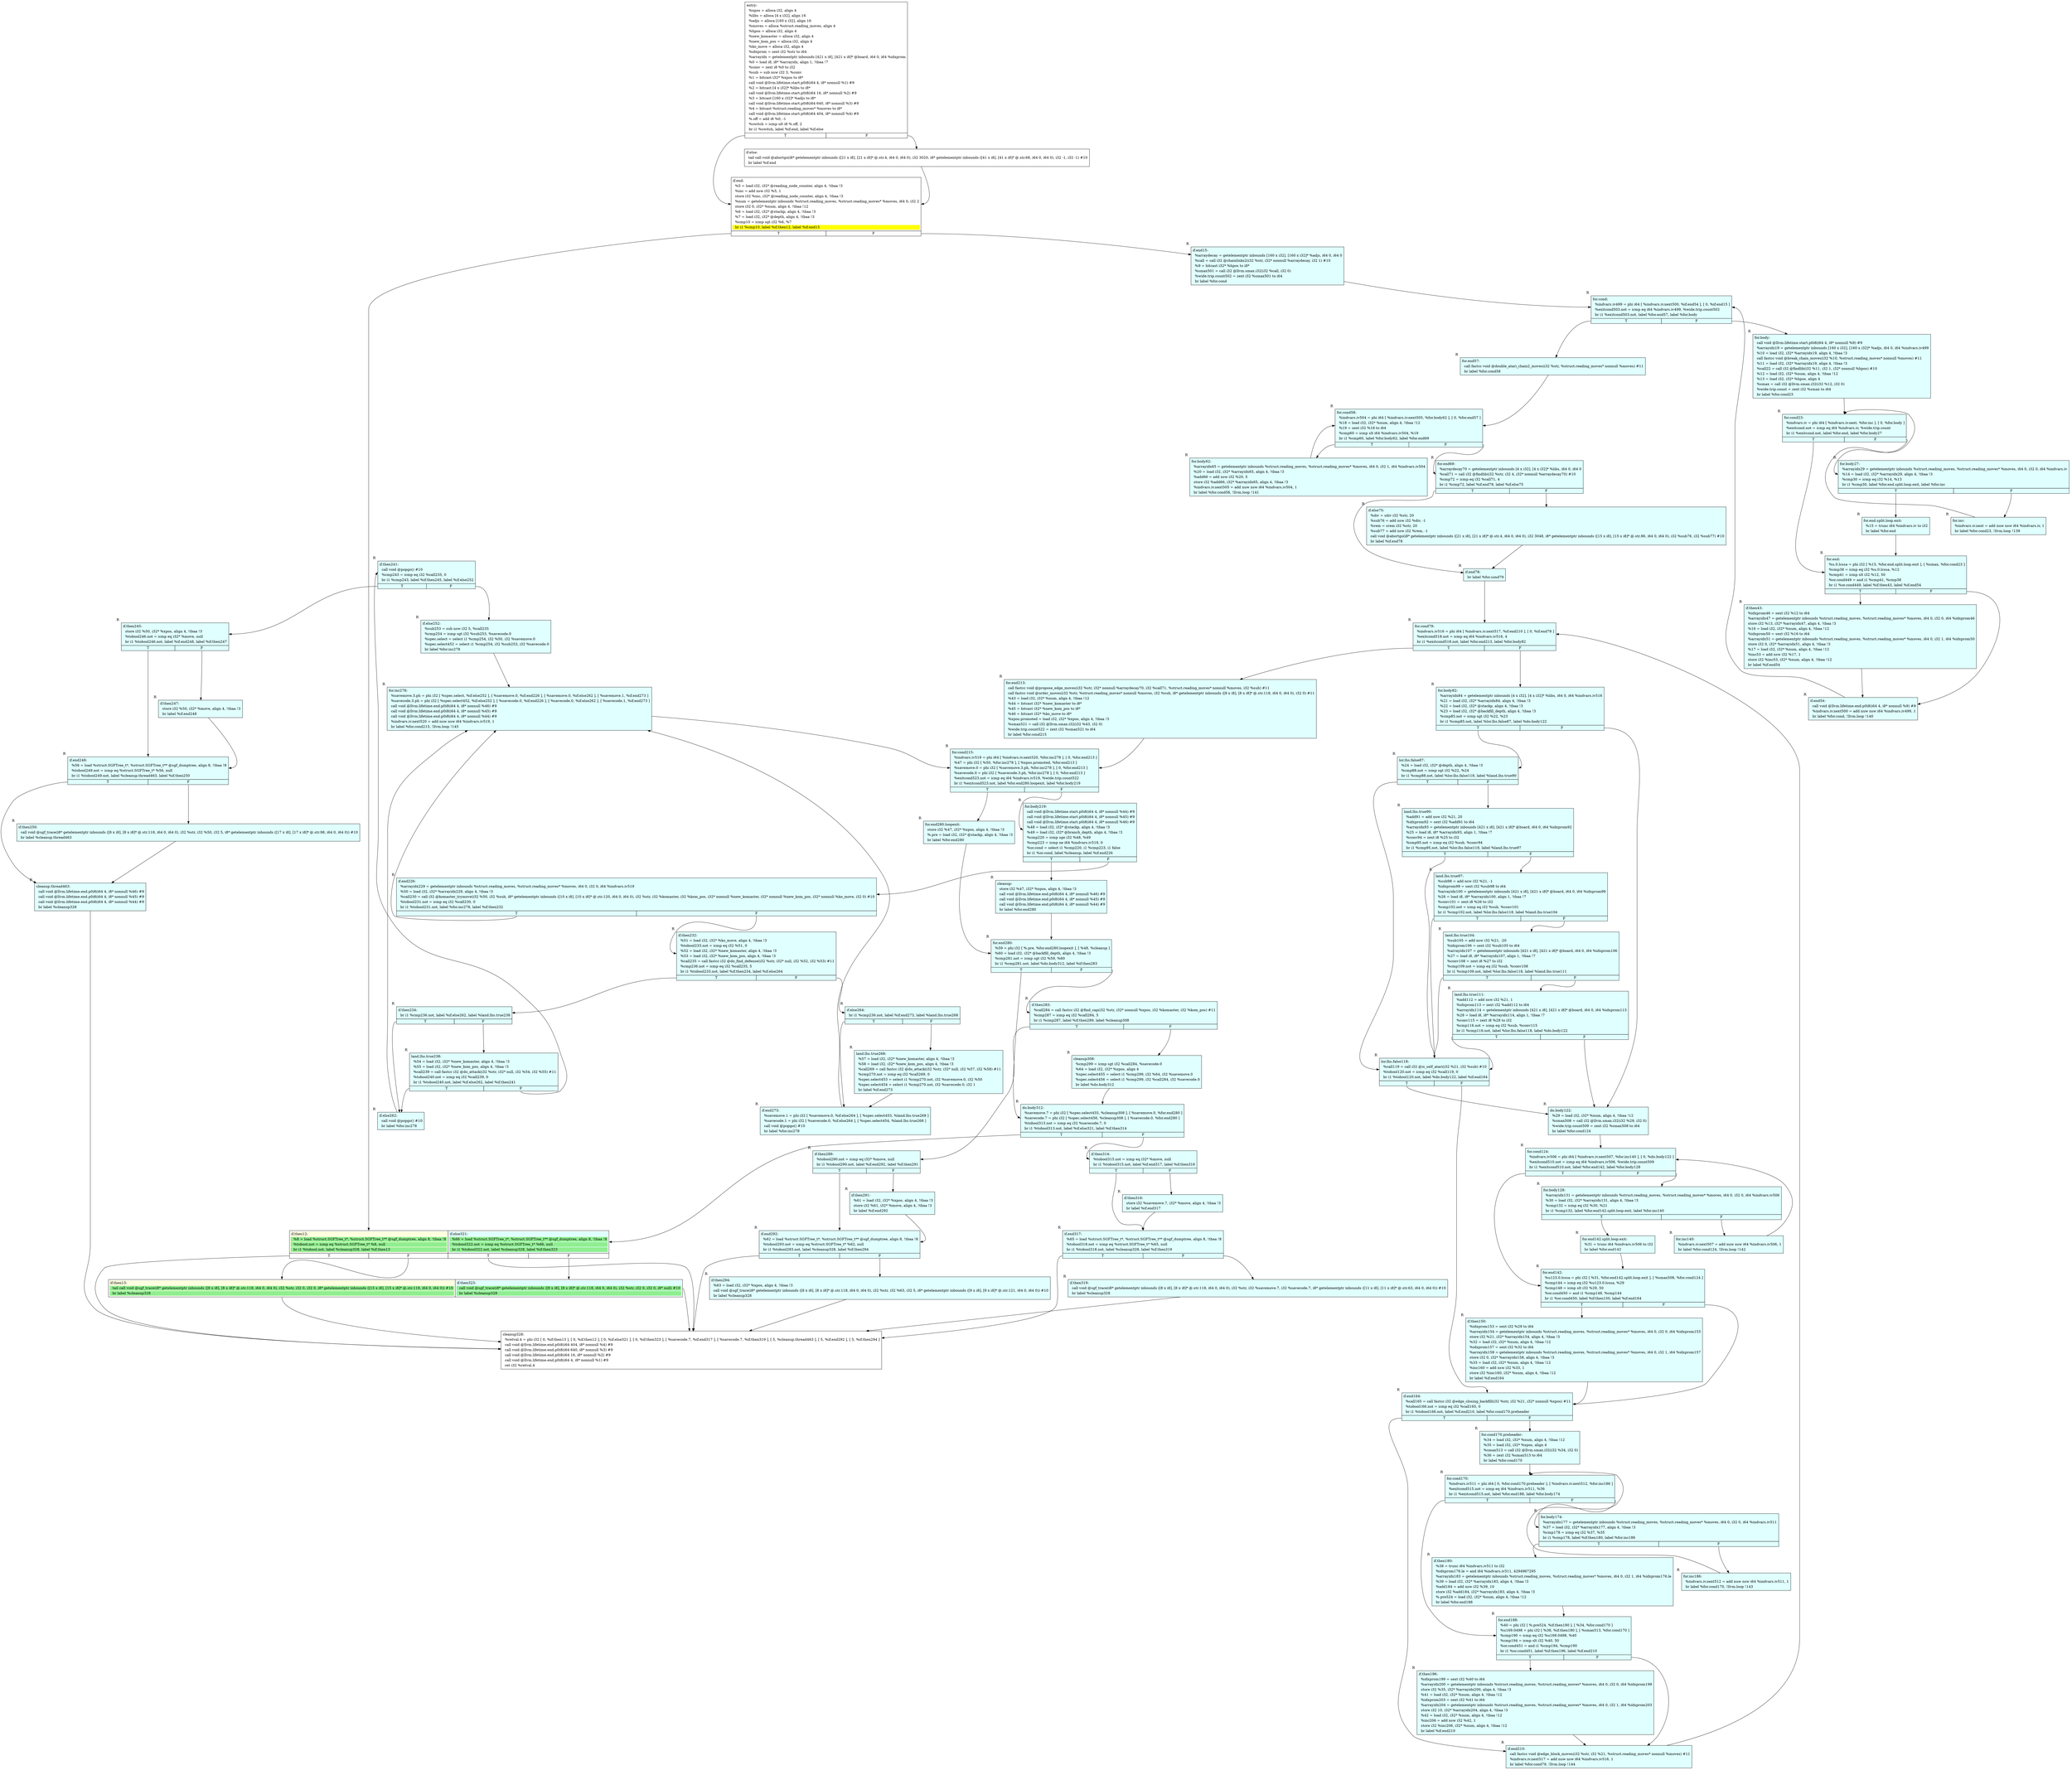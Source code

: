 digraph {
m_bb0 [shape = none, label  = <<table border="0" cellspacing="0">
<tr><td port="f1" border="1" colspan="2"><table bgcolor="LightYellow" border="0">
<tr><td align="left">if.then12:</td></tr>
<tr><td bgcolor="lightgreen" align="left">  %8 = load %struct.SGFTree_t*, %struct.SGFTree_t** @sgf_dumptree, align 8, !tbaa !8</td></tr>
<tr><td bgcolor="lightgreen" align="left">  %tobool.not = icmp eq %struct.SGFTree_t* %8, null</td></tr>
<tr><td bgcolor="lightgreen" align="left">  br i1 %tobool.not, label %cleanup328, label %if.then13</td></tr>
</table>
</td>
<td port="f2" border="1" colspan="2"><table bgcolor="LightCyan" border="0">
<tr><td align="left">if.else321:</td></tr>
<tr><td bgcolor="lightgreen" align="left">  %66 = load %struct.SGFTree_t*, %struct.SGFTree_t** @sgf_dumptree, align 8, !tbaa !8</td></tr>
<tr><td bgcolor="lightgreen" align="left">  %tobool322.not = icmp eq %struct.SGFTree_t* %66, null</td></tr>
<tr><td bgcolor="lightgreen" align="left">  br i1 %tobool322.not, label %cleanup328, label %if.then323</td></tr>
</table>
</td></tr>
<tr><td border="1" port="f1T">T</td><td border="1" port="f1F">F</td>
<td border="1" port="f2T">T</td><td border="1" port="f2F">F</td>
</tr>
</table>> ]
m_bb1 [shape = none, label  = <<table border="0" cellspacing="0">
<tr><td port="f1" border="1" colspan="2"><table bgcolor="LightYellow" border="0">
<tr><td align="left">if.then13:</td></tr>
<tr><td bgcolor="lightgreen" align="left">  tail call void @sgf_trace(i8* getelementptr inbounds ([8 x i8], [8 x i8]* @.str.118, i64 0, i64 0), i32 %str, i32 0, i32 0, i8* getelementptr inbounds ([15 x i8], [15 x i8]* @.str.119, i64 0, i64 0)) #10</td></tr>
<tr><td bgcolor="lightgreen" align="left">  br label %cleanup328</td></tr>
</table>
</td>
<td port="f2" border="1" colspan="2"><table bgcolor="LightCyan" border="0">
<tr><td align="left">if.then323:</td></tr>
<tr><td bgcolor="lightgreen" align="left">  call void @sgf_trace(i8* getelementptr inbounds ([8 x i8], [8 x i8]* @.str.118, i64 0, i64 0), i32 %str, i32 0, i32 0, i8* null) #10</td></tr>
<tr><td bgcolor="lightgreen" align="left">  br label %cleanup328</td></tr>
</table>
</td></tr>
</table>> ]
f_bb0 [shape = none, label  = <<table  border="0" cellspacing="0">
<tr><td port="f" border="1" colspan="2"><table border="0">
<tr><td align="left">entry:</td></tr>
<tr><td align="left">  %xpos = alloca i32, align 4</td></tr>
<tr><td align="left">  %libs = alloca [4 x i32], align 16</td></tr>
<tr><td align="left">  %adjs = alloca [160 x i32], align 16</td></tr>
<tr><td align="left">  %moves = alloca %struct.reading_moves, align 4</td></tr>
<tr><td align="left">  %hpos = alloca i32, align 4</td></tr>
<tr><td align="left">  %new_komaster = alloca i32, align 4</td></tr>
<tr><td align="left">  %new_kom_pos = alloca i32, align 4</td></tr>
<tr><td align="left">  %ko_move = alloca i32, align 4</td></tr>
<tr><td align="left">  %idxprom = sext i32 %str to i64</td></tr>
<tr><td align="left">  %arrayidx = getelementptr inbounds [421 x i8], [421 x i8]* @board, i64 0, i64 %idxprom</td></tr>
<tr><td align="left">  %0 = load i8, i8* %arrayidx, align 1, !tbaa !7</td></tr>
<tr><td align="left">  %conv = zext i8 %0 to i32</td></tr>
<tr><td align="left">  %sub = sub nsw i32 3, %conv</td></tr>
<tr><td align="left">  %1 = bitcast i32* %xpos to i8*</td></tr>
<tr><td align="left">  call void @llvm.lifetime.start.p0i8(i64 4, i8* nonnull %1) #9</td></tr>
<tr><td align="left">  %2 = bitcast [4 x i32]* %libs to i8*</td></tr>
<tr><td align="left">  call void @llvm.lifetime.start.p0i8(i64 16, i8* nonnull %2) #9</td></tr>
<tr><td align="left">  %3 = bitcast [160 x i32]* %adjs to i8*</td></tr>
<tr><td align="left">  call void @llvm.lifetime.start.p0i8(i64 640, i8* nonnull %3) #9</td></tr>
<tr><td align="left">  %4 = bitcast %struct.reading_moves* %moves to i8*</td></tr>
<tr><td align="left">  call void @llvm.lifetime.start.p0i8(i64 404, i8* nonnull %4) #9</td></tr>
<tr><td align="left">  %.off = add i8 %0, -1</td></tr>
<tr><td align="left">  %switch = icmp ult i8 %.off, 2</td></tr>
<tr><td align="left">  br i1 %switch, label %if.end, label %if.else</td></tr>
</table>
</td></tr>
<tr><td border="1" port="fT">T</td><td border="1" port="fF">F</td></tr>
</table>> ]
f_bb1 [shape = none, label  = <<table  border="0" cellspacing="0">
<tr><td port="f" border="1"><table border="0">
<tr><td align="left">if.else:</td></tr>
<tr><td align="left">  tail call void @abortgo(i8* getelementptr inbounds ([21 x i8], [21 x i8]* @.str.4, i64 0, i64 0), i32 3020, i8* getelementptr inbounds ([41 x i8], [41 x i8]* @.str.68, i64 0, i64 0), i32 -1, i32 -1) #10</td></tr>
<tr><td align="left">  br label %if.end</td></tr>
</table>
</td></tr>
</table>> ]
f_bb2 [shape = none, label  = <<table  border="0" cellspacing="0">
<tr><td port="f" border="1" colspan="2"><table border="0">
<tr><td align="left">if.end:</td></tr>
<tr><td align="left">  %5 = load i32, i32* @reading_node_counter, align 4, !tbaa !3</td></tr>
<tr><td align="left">  %inc = add nsw i32 %5, 1</td></tr>
<tr><td align="left">  store i32 %inc, i32* @reading_node_counter, align 4, !tbaa !3</td></tr>
<tr><td align="left">  %num = getelementptr inbounds %struct.reading_moves, %struct.reading_moves* %moves, i64 0, i32 2</td></tr>
<tr><td align="left">  store i32 0, i32* %num, align 4, !tbaa !12</td></tr>
<tr><td align="left">  %6 = load i32, i32* @stackp, align 4, !tbaa !3</td></tr>
<tr><td align="left">  %7 = load i32, i32* @depth, align 4, !tbaa !3</td></tr>
<tr><td align="left">  %cmp10 = icmp sgt i32 %6, %7</td></tr>
<tr><td bgcolor="yellow" align="left">  br i1 %cmp10, label %if.then12, label %if.end15</td></tr>
</table>
</td></tr>
<tr><td border="1" port="fT">T</td><td border="1" port="fF">F</td></tr>
</table>> ]
f_bb3 [shape = none,  xlabel="R", label  = <<table  bgcolor="LightCyan"  border="0" cellspacing="0">
<tr><td port="f" border="1"><table border="0">
<tr><td align="left">if.end15:</td></tr>
<tr><td align="left">  %arraydecay = getelementptr inbounds [160 x i32], [160 x i32]* %adjs, i64 0, i64 0</td></tr>
<tr><td align="left">  %call = call i32 @chainlinks2(i32 %str, i32* nonnull %arraydecay, i32 1) #10</td></tr>
<tr><td align="left">  %9 = bitcast i32* %hpos to i8*</td></tr>
<tr><td align="left">  %smax501 = call i32 @llvm.smax.i32(i32 %call, i32 0)</td></tr>
<tr><td align="left">  %wide.trip.count502 = zext i32 %smax501 to i64</td></tr>
<tr><td align="left">  br label %for.cond</td></tr>
</table>
</td></tr>
</table>> ]
f_bb4 [shape = none,  xlabel="R", label  = <<table  bgcolor="LightCyan"  border="0" cellspacing="0">
<tr><td port="f" border="1" colspan="2"><table border="0">
<tr><td align="left">for.cond:</td></tr>
<tr><td align="left">  %indvars.iv499 = phi i64 [ %indvars.iv.next500, %if.end54 ], [ 0, %if.end15 ]</td></tr>
<tr><td align="left">  %exitcond503.not = icmp eq i64 %indvars.iv499, %wide.trip.count502</td></tr>
<tr><td align="left">  br i1 %exitcond503.not, label %for.end57, label %for.body</td></tr>
</table>
</td></tr>
<tr><td border="1" port="fT">T</td><td border="1" port="fF">F</td></tr>
</table>> ]
f_bb5 [shape = none,  xlabel="R", label  = <<table  bgcolor="LightCyan"  border="0" cellspacing="0">
<tr><td port="f" border="1"><table border="0">
<tr><td align="left">for.body:</td></tr>
<tr><td align="left">  call void @llvm.lifetime.start.p0i8(i64 4, i8* nonnull %9) #9</td></tr>
<tr><td align="left">  %arrayidx19 = getelementptr inbounds [160 x i32], [160 x i32]* %adjs, i64 0, i64 %indvars.iv499</td></tr>
<tr><td align="left">  %10 = load i32, i32* %arrayidx19, align 4, !tbaa !3</td></tr>
<tr><td align="left">  call fastcc void @break_chain_moves(i32 %10, %struct.reading_moves* nonnull %moves) #11</td></tr>
<tr><td align="left">  %11 = load i32, i32* %arrayidx19, align 4, !tbaa !3</td></tr>
<tr><td align="left">  %call22 = call i32 @findlib(i32 %11, i32 1, i32* nonnull %hpos) #10</td></tr>
<tr><td align="left">  %12 = load i32, i32* %num, align 4, !tbaa !12</td></tr>
<tr><td align="left">  %13 = load i32, i32* %hpos, align 4</td></tr>
<tr><td align="left">  %smax = call i32 @llvm.smax.i32(i32 %12, i32 0)</td></tr>
<tr><td align="left">  %wide.trip.count = zext i32 %smax to i64</td></tr>
<tr><td align="left">  br label %for.cond23</td></tr>
</table>
</td></tr>
</table>> ]
f_bb6 [shape = none,  xlabel="R", label  = <<table  bgcolor="LightCyan"  border="0" cellspacing="0">
<tr><td port="f" border="1" colspan="2"><table border="0">
<tr><td align="left">for.cond23:</td></tr>
<tr><td align="left">  %indvars.iv = phi i64 [ %indvars.iv.next, %for.inc ], [ 0, %for.body ]</td></tr>
<tr><td align="left">  %exitcond.not = icmp eq i64 %indvars.iv, %wide.trip.count</td></tr>
<tr><td align="left">  br i1 %exitcond.not, label %for.end, label %for.body27</td></tr>
</table>
</td></tr>
<tr><td border="1" port="fT">T</td><td border="1" port="fF">F</td></tr>
</table>> ]
f_bb7 [shape = none,  xlabel="R", label  = <<table  bgcolor="LightCyan"  border="0" cellspacing="0">
<tr><td port="f" border="1" colspan="2"><table border="0">
<tr><td align="left">for.body27:</td></tr>
<tr><td align="left">  %arrayidx29 = getelementptr inbounds %struct.reading_moves, %struct.reading_moves* %moves, i64 0, i32 0, i64 %indvars.iv</td></tr>
<tr><td align="left">  %14 = load i32, i32* %arrayidx29, align 4, !tbaa !3</td></tr>
<tr><td align="left">  %cmp30 = icmp eq i32 %14, %13</td></tr>
<tr><td align="left">  br i1 %cmp30, label %for.end.split.loop.exit, label %for.inc</td></tr>
</table>
</td></tr>
<tr><td border="1" port="fT">T</td><td border="1" port="fF">F</td></tr>
</table>> ]
f_bb8 [shape = none,  xlabel="R", label  = <<table  bgcolor="LightCyan"  border="0" cellspacing="0">
<tr><td port="f" border="1"><table border="0">
<tr><td align="left">for.inc:</td></tr>
<tr><td align="left">  %indvars.iv.next = add nuw nsw i64 %indvars.iv, 1</td></tr>
<tr><td align="left">  br label %for.cond23, !llvm.loop !139</td></tr>
</table>
</td></tr>
</table>> ]
f_bb9 [shape = none,  xlabel="R", label  = <<table  bgcolor="LightCyan"  border="0" cellspacing="0">
<tr><td port="f" border="1"><table border="0">
<tr><td align="left">for.end.split.loop.exit:</td></tr>
<tr><td align="left">  %15 = trunc i64 %indvars.iv to i32</td></tr>
<tr><td align="left">  br label %for.end</td></tr>
</table>
</td></tr>
</table>> ]
f_bb10 [shape = none,  xlabel="R", label  = <<table  bgcolor="LightCyan"  border="0" cellspacing="0">
<tr><td port="f" border="1" colspan="2"><table border="0">
<tr><td align="left">for.end:</td></tr>
<tr><td align="left">  %u.0.lcssa = phi i32 [ %15, %for.end.split.loop.exit ], [ %smax, %for.cond23 ]</td></tr>
<tr><td align="left">  %cmp38 = icmp eq i32 %u.0.lcssa, %12</td></tr>
<tr><td align="left">  %cmp41 = icmp slt i32 %12, 50</td></tr>
<tr><td align="left">  %or.cond449 = and i1 %cmp41, %cmp38</td></tr>
<tr><td align="left">  br i1 %or.cond449, label %if.then43, label %if.end54</td></tr>
</table>
</td></tr>
<tr><td border="1" port="fT">T</td><td border="1" port="fF">F</td></tr>
</table>> ]
f_bb11 [shape = none,  xlabel="R", label  = <<table  bgcolor="LightCyan"  border="0" cellspacing="0">
<tr><td port="f" border="1"><table border="0">
<tr><td align="left">if.then43:</td></tr>
<tr><td align="left">  %idxprom46 = sext i32 %12 to i64</td></tr>
<tr><td align="left">  %arrayidx47 = getelementptr inbounds %struct.reading_moves, %struct.reading_moves* %moves, i64 0, i32 0, i64 %idxprom46</td></tr>
<tr><td align="left">  store i32 %13, i32* %arrayidx47, align 4, !tbaa !3</td></tr>
<tr><td align="left">  %16 = load i32, i32* %num, align 4, !tbaa !12</td></tr>
<tr><td align="left">  %idxprom50 = sext i32 %16 to i64</td></tr>
<tr><td align="left">  %arrayidx51 = getelementptr inbounds %struct.reading_moves, %struct.reading_moves* %moves, i64 0, i32 1, i64 %idxprom50</td></tr>
<tr><td align="left">  store i32 0, i32* %arrayidx51, align 4, !tbaa !3</td></tr>
<tr><td align="left">  %17 = load i32, i32* %num, align 4, !tbaa !12</td></tr>
<tr><td align="left">  %inc53 = add nsw i32 %17, 1</td></tr>
<tr><td align="left">  store i32 %inc53, i32* %num, align 4, !tbaa !12</td></tr>
<tr><td align="left">  br label %if.end54</td></tr>
</table>
</td></tr>
</table>> ]
f_bb12 [shape = none,  xlabel="R", label  = <<table  bgcolor="LightCyan"  border="0" cellspacing="0">
<tr><td port="f" border="1"><table border="0">
<tr><td align="left">if.end54:</td></tr>
<tr><td align="left">  call void @llvm.lifetime.end.p0i8(i64 4, i8* nonnull %9) #9</td></tr>
<tr><td align="left">  %indvars.iv.next500 = add nuw nsw i64 %indvars.iv499, 1</td></tr>
<tr><td align="left">  br label %for.cond, !llvm.loop !140</td></tr>
</table>
</td></tr>
</table>> ]
f_bb13 [shape = none,  xlabel="R", label  = <<table  bgcolor="LightCyan"  border="0" cellspacing="0">
<tr><td port="f" border="1"><table border="0">
<tr><td align="left">for.end57:</td></tr>
<tr><td align="left">  call fastcc void @double_atari_chain2_moves(i32 %str, %struct.reading_moves* nonnull %moves) #11</td></tr>
<tr><td align="left">  br label %for.cond58</td></tr>
</table>
</td></tr>
</table>> ]
f_bb14 [shape = none,  xlabel="R", label  = <<table  bgcolor="LightCyan"  border="0" cellspacing="0">
<tr><td port="f" border="1" colspan="2"><table border="0">
<tr><td align="left">for.cond58:</td></tr>
<tr><td align="left">  %indvars.iv504 = phi i64 [ %indvars.iv.next505, %for.body62 ], [ 0, %for.end57 ]</td></tr>
<tr><td align="left">  %18 = load i32, i32* %num, align 4, !tbaa !12</td></tr>
<tr><td align="left">  %19 = sext i32 %18 to i64</td></tr>
<tr><td align="left">  %cmp60 = icmp slt i64 %indvars.iv504, %19</td></tr>
<tr><td align="left">  br i1 %cmp60, label %for.body62, label %for.end69</td></tr>
</table>
</td></tr>
<tr><td border="1" port="fT">T</td><td border="1" port="fF">F</td></tr>
</table>> ]
f_bb15 [shape = none,  xlabel="R", label  = <<table  bgcolor="LightCyan"  border="0" cellspacing="0">
<tr><td port="f" border="1"><table border="0">
<tr><td align="left">for.body62:</td></tr>
<tr><td align="left">  %arrayidx65 = getelementptr inbounds %struct.reading_moves, %struct.reading_moves* %moves, i64 0, i32 1, i64 %indvars.iv504</td></tr>
<tr><td align="left">  %20 = load i32, i32* %arrayidx65, align 4, !tbaa !3</td></tr>
<tr><td align="left">  %add66 = add nsw i32 %20, 5</td></tr>
<tr><td align="left">  store i32 %add66, i32* %arrayidx65, align 4, !tbaa !3</td></tr>
<tr><td align="left">  %indvars.iv.next505 = add nuw nsw i64 %indvars.iv504, 1</td></tr>
<tr><td align="left">  br label %for.cond58, !llvm.loop !141</td></tr>
</table>
</td></tr>
</table>> ]
f_bb16 [shape = none,  xlabel="R", label  = <<table  bgcolor="LightCyan"  border="0" cellspacing="0">
<tr><td port="f" border="1" colspan="2"><table border="0">
<tr><td align="left">for.end69:</td></tr>
<tr><td align="left">  %arraydecay70 = getelementptr inbounds [4 x i32], [4 x i32]* %libs, i64 0, i64 0</td></tr>
<tr><td align="left">  %call71 = call i32 @findlib(i32 %str, i32 4, i32* nonnull %arraydecay70) #10</td></tr>
<tr><td align="left">  %cmp72 = icmp eq i32 %call71, 4</td></tr>
<tr><td align="left">  br i1 %cmp72, label %if.end78, label %if.else75</td></tr>
</table>
</td></tr>
<tr><td border="1" port="fT">T</td><td border="1" port="fF">F</td></tr>
</table>> ]
f_bb17 [shape = none,  xlabel="R", label  = <<table  bgcolor="LightCyan"  border="0" cellspacing="0">
<tr><td port="f" border="1"><table border="0">
<tr><td align="left">if.else75:</td></tr>
<tr><td align="left">  %div = sdiv i32 %str, 20</td></tr>
<tr><td align="left">  %sub76 = add nsw i32 %div, -1</td></tr>
<tr><td align="left">  %rem = srem i32 %str, 20</td></tr>
<tr><td align="left">  %sub77 = add nsw i32 %rem, -1</td></tr>
<tr><td align="left">  call void @abortgo(i8* getelementptr inbounds ([21 x i8], [21 x i8]* @.str.4, i64 0, i64 0), i32 3048, i8* getelementptr inbounds ([15 x i8], [15 x i8]* @.str.86, i64 0, i64 0), i32 %sub76, i32 %sub77) #10</td></tr>
<tr><td align="left">  br label %if.end78</td></tr>
</table>
</td></tr>
</table>> ]
f_bb18 [shape = none,  xlabel="R", label  = <<table  bgcolor="LightCyan"  border="0" cellspacing="0">
<tr><td port="f" border="1"><table border="0">
<tr><td align="left">if.end78:</td></tr>
<tr><td align="left">  br label %for.cond79</td></tr>
</table>
</td></tr>
</table>> ]
f_bb19 [shape = none,  xlabel="R", label  = <<table  bgcolor="LightCyan"  border="0" cellspacing="0">
<tr><td port="f" border="1" colspan="2"><table border="0">
<tr><td align="left">for.cond79:</td></tr>
<tr><td align="left">  %indvars.iv516 = phi i64 [ %indvars.iv.next517, %if.end210 ], [ 0, %if.end78 ]</td></tr>
<tr><td align="left">  %exitcond518.not = icmp eq i64 %indvars.iv516, 4</td></tr>
<tr><td align="left">  br i1 %exitcond518.not, label %for.end213, label %for.body82</td></tr>
</table>
</td></tr>
<tr><td border="1" port="fT">T</td><td border="1" port="fF">F</td></tr>
</table>> ]
f_bb20 [shape = none,  xlabel="R", label  = <<table  bgcolor="LightCyan"  border="0" cellspacing="0">
<tr><td port="f" border="1" colspan="2"><table border="0">
<tr><td align="left">for.body82:</td></tr>
<tr><td align="left">  %arrayidx84 = getelementptr inbounds [4 x i32], [4 x i32]* %libs, i64 0, i64 %indvars.iv516</td></tr>
<tr><td align="left">  %21 = load i32, i32* %arrayidx84, align 4, !tbaa !3</td></tr>
<tr><td align="left">  %22 = load i32, i32* @stackp, align 4, !tbaa !3</td></tr>
<tr><td align="left">  %23 = load i32, i32* @backfill_depth, align 4, !tbaa !3</td></tr>
<tr><td align="left">  %cmp85.not = icmp sgt i32 %22, %23</td></tr>
<tr><td align="left">  br i1 %cmp85.not, label %lor.lhs.false87, label %do.body122</td></tr>
</table>
</td></tr>
<tr><td border="1" port="fT">T</td><td border="1" port="fF">F</td></tr>
</table>> ]
f_bb21 [shape = none,  xlabel="R", label  = <<table  bgcolor="LightCyan"  border="0" cellspacing="0">
<tr><td port="f" border="1" colspan="2"><table border="0">
<tr><td align="left">lor.lhs.false87:</td></tr>
<tr><td align="left">  %24 = load i32, i32* @depth, align 4, !tbaa !3</td></tr>
<tr><td align="left">  %cmp88.not = icmp sgt i32 %22, %24</td></tr>
<tr><td align="left">  br i1 %cmp88.not, label %lor.lhs.false118, label %land.lhs.true90</td></tr>
</table>
</td></tr>
<tr><td border="1" port="fT">T</td><td border="1" port="fF">F</td></tr>
</table>> ]
f_bb22 [shape = none,  xlabel="R", label  = <<table  bgcolor="LightCyan"  border="0" cellspacing="0">
<tr><td port="f" border="1" colspan="2"><table border="0">
<tr><td align="left">land.lhs.true90:</td></tr>
<tr><td align="left">  %add91 = add nsw i32 %21, 20</td></tr>
<tr><td align="left">  %idxprom92 = sext i32 %add91 to i64</td></tr>
<tr><td align="left">  %arrayidx93 = getelementptr inbounds [421 x i8], [421 x i8]* @board, i64 0, i64 %idxprom92</td></tr>
<tr><td align="left">  %25 = load i8, i8* %arrayidx93, align 1, !tbaa !7</td></tr>
<tr><td align="left">  %conv94 = zext i8 %25 to i32</td></tr>
<tr><td align="left">  %cmp95.not = icmp eq i32 %sub, %conv94</td></tr>
<tr><td align="left">  br i1 %cmp95.not, label %lor.lhs.false118, label %land.lhs.true97</td></tr>
</table>
</td></tr>
<tr><td border="1" port="fT">T</td><td border="1" port="fF">F</td></tr>
</table>> ]
f_bb23 [shape = none,  xlabel="R", label  = <<table  bgcolor="LightCyan"  border="0" cellspacing="0">
<tr><td port="f" border="1" colspan="2"><table border="0">
<tr><td align="left">land.lhs.true97:</td></tr>
<tr><td align="left">  %sub98 = add nsw i32 %21, -1</td></tr>
<tr><td align="left">  %idxprom99 = sext i32 %sub98 to i64</td></tr>
<tr><td align="left">  %arrayidx100 = getelementptr inbounds [421 x i8], [421 x i8]* @board, i64 0, i64 %idxprom99</td></tr>
<tr><td align="left">  %26 = load i8, i8* %arrayidx100, align 1, !tbaa !7</td></tr>
<tr><td align="left">  %conv101 = zext i8 %26 to i32</td></tr>
<tr><td align="left">  %cmp102.not = icmp eq i32 %sub, %conv101</td></tr>
<tr><td align="left">  br i1 %cmp102.not, label %lor.lhs.false118, label %land.lhs.true104</td></tr>
</table>
</td></tr>
<tr><td border="1" port="fT">T</td><td border="1" port="fF">F</td></tr>
</table>> ]
f_bb24 [shape = none,  xlabel="R", label  = <<table  bgcolor="LightCyan"  border="0" cellspacing="0">
<tr><td port="f" border="1" colspan="2"><table border="0">
<tr><td align="left">land.lhs.true104:</td></tr>
<tr><td align="left">  %sub105 = add nsw i32 %21, -20</td></tr>
<tr><td align="left">  %idxprom106 = sext i32 %sub105 to i64</td></tr>
<tr><td align="left">  %arrayidx107 = getelementptr inbounds [421 x i8], [421 x i8]* @board, i64 0, i64 %idxprom106</td></tr>
<tr><td align="left">  %27 = load i8, i8* %arrayidx107, align 1, !tbaa !7</td></tr>
<tr><td align="left">  %conv108 = zext i8 %27 to i32</td></tr>
<tr><td align="left">  %cmp109.not = icmp eq i32 %sub, %conv108</td></tr>
<tr><td align="left">  br i1 %cmp109.not, label %lor.lhs.false118, label %land.lhs.true111</td></tr>
</table>
</td></tr>
<tr><td border="1" port="fT">T</td><td border="1" port="fF">F</td></tr>
</table>> ]
f_bb25 [shape = none,  xlabel="R", label  = <<table  bgcolor="LightCyan"  border="0" cellspacing="0">
<tr><td port="f" border="1" colspan="2"><table border="0">
<tr><td align="left">land.lhs.true111:</td></tr>
<tr><td align="left">  %add112 = add nsw i32 %21, 1</td></tr>
<tr><td align="left">  %idxprom113 = sext i32 %add112 to i64</td></tr>
<tr><td align="left">  %arrayidx114 = getelementptr inbounds [421 x i8], [421 x i8]* @board, i64 0, i64 %idxprom113</td></tr>
<tr><td align="left">  %28 = load i8, i8* %arrayidx114, align 1, !tbaa !7</td></tr>
<tr><td align="left">  %conv115 = zext i8 %28 to i32</td></tr>
<tr><td align="left">  %cmp116.not = icmp eq i32 %sub, %conv115</td></tr>
<tr><td align="left">  br i1 %cmp116.not, label %lor.lhs.false118, label %do.body122</td></tr>
</table>
</td></tr>
<tr><td border="1" port="fT">T</td><td border="1" port="fF">F</td></tr>
</table>> ]
f_bb26 [shape = none,  xlabel="R", label  = <<table  bgcolor="LightCyan"  border="0" cellspacing="0">
<tr><td port="f" border="1" colspan="2"><table border="0">
<tr><td align="left">lor.lhs.false118:</td></tr>
<tr><td align="left">  %call119 = call i32 @is_self_atari(i32 %21, i32 %sub) #10</td></tr>
<tr><td align="left">  %tobool120.not = icmp eq i32 %call119, 0</td></tr>
<tr><td align="left">  br i1 %tobool120.not, label %do.body122, label %if.end164</td></tr>
</table>
</td></tr>
<tr><td border="1" port="fT">T</td><td border="1" port="fF">F</td></tr>
</table>> ]
f_bb27 [shape = none,  xlabel="R", label  = <<table  bgcolor="LightCyan"  border="0" cellspacing="0">
<tr><td port="f" border="1"><table border="0">
<tr><td align="left">do.body122:</td></tr>
<tr><td align="left">  %29 = load i32, i32* %num, align 4, !tbaa !12</td></tr>
<tr><td align="left">  %smax508 = call i32 @llvm.smax.i32(i32 %29, i32 0)</td></tr>
<tr><td align="left">  %wide.trip.count509 = zext i32 %smax508 to i64</td></tr>
<tr><td align="left">  br label %for.cond124</td></tr>
</table>
</td></tr>
</table>> ]
f_bb28 [shape = none,  xlabel="R", label  = <<table  bgcolor="LightCyan"  border="0" cellspacing="0">
<tr><td port="f" border="1" colspan="2"><table border="0">
<tr><td align="left">for.cond124:</td></tr>
<tr><td align="left">  %indvars.iv506 = phi i64 [ %indvars.iv.next507, %for.inc140 ], [ 0, %do.body122 ]</td></tr>
<tr><td align="left">  %exitcond510.not = icmp eq i64 %indvars.iv506, %wide.trip.count509</td></tr>
<tr><td align="left">  br i1 %exitcond510.not, label %for.end142, label %for.body128</td></tr>
</table>
</td></tr>
<tr><td border="1" port="fT">T</td><td border="1" port="fF">F</td></tr>
</table>> ]
f_bb29 [shape = none,  xlabel="R", label  = <<table  bgcolor="LightCyan"  border="0" cellspacing="0">
<tr><td port="f" border="1" colspan="2"><table border="0">
<tr><td align="left">for.body128:</td></tr>
<tr><td align="left">  %arrayidx131 = getelementptr inbounds %struct.reading_moves, %struct.reading_moves* %moves, i64 0, i32 0, i64 %indvars.iv506</td></tr>
<tr><td align="left">  %30 = load i32, i32* %arrayidx131, align 4, !tbaa !3</td></tr>
<tr><td align="left">  %cmp132 = icmp eq i32 %30, %21</td></tr>
<tr><td align="left">  br i1 %cmp132, label %for.end142.split.loop.exit, label %for.inc140</td></tr>
</table>
</td></tr>
<tr><td border="1" port="fT">T</td><td border="1" port="fF">F</td></tr>
</table>> ]
f_bb30 [shape = none,  xlabel="R", label  = <<table  bgcolor="LightCyan"  border="0" cellspacing="0">
<tr><td port="f" border="1"><table border="0">
<tr><td align="left">for.inc140:</td></tr>
<tr><td align="left">  %indvars.iv.next507 = add nuw nsw i64 %indvars.iv506, 1</td></tr>
<tr><td align="left">  br label %for.cond124, !llvm.loop !142</td></tr>
</table>
</td></tr>
</table>> ]
f_bb31 [shape = none,  xlabel="R", label  = <<table  bgcolor="LightCyan"  border="0" cellspacing="0">
<tr><td port="f" border="1"><table border="0">
<tr><td align="left">for.end142.split.loop.exit:</td></tr>
<tr><td align="left">  %31 = trunc i64 %indvars.iv506 to i32</td></tr>
<tr><td align="left">  br label %for.end142</td></tr>
</table>
</td></tr>
</table>> ]
f_bb32 [shape = none,  xlabel="R", label  = <<table  bgcolor="LightCyan"  border="0" cellspacing="0">
<tr><td port="f" border="1" colspan="2"><table border="0">
<tr><td align="left">for.end142:</td></tr>
<tr><td align="left">  %u123.0.lcssa = phi i32 [ %31, %for.end142.split.loop.exit ], [ %smax508, %for.cond124 ]</td></tr>
<tr><td align="left">  %cmp144 = icmp eq i32 %u123.0.lcssa, %29</td></tr>
<tr><td align="left">  %cmp148 = icmp slt i32 %29, 50</td></tr>
<tr><td align="left">  %or.cond450 = and i1 %cmp148, %cmp144</td></tr>
<tr><td align="left">  br i1 %or.cond450, label %if.then150, label %if.end164</td></tr>
</table>
</td></tr>
<tr><td border="1" port="fT">T</td><td border="1" port="fF">F</td></tr>
</table>> ]
f_bb33 [shape = none,  xlabel="R", label  = <<table  bgcolor="LightCyan"  border="0" cellspacing="0">
<tr><td port="f" border="1"><table border="0">
<tr><td align="left">if.then150:</td></tr>
<tr><td align="left">  %idxprom153 = sext i32 %29 to i64</td></tr>
<tr><td align="left">  %arrayidx154 = getelementptr inbounds %struct.reading_moves, %struct.reading_moves* %moves, i64 0, i32 0, i64 %idxprom153</td></tr>
<tr><td align="left">  store i32 %21, i32* %arrayidx154, align 4, !tbaa !3</td></tr>
<tr><td align="left">  %32 = load i32, i32* %num, align 4, !tbaa !12</td></tr>
<tr><td align="left">  %idxprom157 = sext i32 %32 to i64</td></tr>
<tr><td align="left">  %arrayidx158 = getelementptr inbounds %struct.reading_moves, %struct.reading_moves* %moves, i64 0, i32 1, i64 %idxprom157</td></tr>
<tr><td align="left">  store i32 0, i32* %arrayidx158, align 4, !tbaa !3</td></tr>
<tr><td align="left">  %33 = load i32, i32* %num, align 4, !tbaa !12</td></tr>
<tr><td align="left">  %inc160 = add nsw i32 %33, 1</td></tr>
<tr><td align="left">  store i32 %inc160, i32* %num, align 4, !tbaa !12</td></tr>
<tr><td align="left">  br label %if.end164</td></tr>
</table>
</td></tr>
</table>> ]
f_bb34 [shape = none,  xlabel="R", label  = <<table  bgcolor="LightCyan"  border="0" cellspacing="0">
<tr><td port="f" border="1" colspan="2"><table border="0">
<tr><td align="left">if.end164:</td></tr>
<tr><td align="left">  %call165 = call fastcc i32 @edge_closing_backfill(i32 %str, i32 %21, i32* nonnull %xpos) #11</td></tr>
<tr><td align="left">  %tobool166.not = icmp eq i32 %call165, 0</td></tr>
<tr><td align="left">  br i1 %tobool166.not, label %if.end210, label %for.cond170.preheader</td></tr>
</table>
</td></tr>
<tr><td border="1" port="fT">T</td><td border="1" port="fF">F</td></tr>
</table>> ]
f_bb35 [shape = none,  xlabel="R", label  = <<table  bgcolor="LightCyan"  border="0" cellspacing="0">
<tr><td port="f" border="1"><table border="0">
<tr><td align="left">for.cond170.preheader:</td></tr>
<tr><td align="left">  %34 = load i32, i32* %num, align 4, !tbaa !12</td></tr>
<tr><td align="left">  %35 = load i32, i32* %xpos, align 4</td></tr>
<tr><td align="left">  %smax513 = call i32 @llvm.smax.i32(i32 %34, i32 0)</td></tr>
<tr><td align="left">  %36 = zext i32 %smax513 to i64</td></tr>
<tr><td align="left">  br label %for.cond170</td></tr>
</table>
</td></tr>
</table>> ]
f_bb36 [shape = none,  xlabel="R", label  = <<table  bgcolor="LightCyan"  border="0" cellspacing="0">
<tr><td port="f" border="1" colspan="2"><table border="0">
<tr><td align="left">for.cond170:</td></tr>
<tr><td align="left">  %indvars.iv511 = phi i64 [ 0, %for.cond170.preheader ], [ %indvars.iv.next512, %for.inc186 ]</td></tr>
<tr><td align="left">  %exitcond515.not = icmp eq i64 %indvars.iv511, %36</td></tr>
<tr><td align="left">  br i1 %exitcond515.not, label %for.end188, label %for.body174</td></tr>
</table>
</td></tr>
<tr><td border="1" port="fT">T</td><td border="1" port="fF">F</td></tr>
</table>> ]
f_bb37 [shape = none,  xlabel="R", label  = <<table  bgcolor="LightCyan"  border="0" cellspacing="0">
<tr><td port="f" border="1" colspan="2"><table border="0">
<tr><td align="left">for.body174:</td></tr>
<tr><td align="left">  %arrayidx177 = getelementptr inbounds %struct.reading_moves, %struct.reading_moves* %moves, i64 0, i32 0, i64 %indvars.iv511</td></tr>
<tr><td align="left">  %37 = load i32, i32* %arrayidx177, align 4, !tbaa !3</td></tr>
<tr><td align="left">  %cmp178 = icmp eq i32 %37, %35</td></tr>
<tr><td align="left">  br i1 %cmp178, label %if.then180, label %for.inc186</td></tr>
</table>
</td></tr>
<tr><td border="1" port="fT">T</td><td border="1" port="fF">F</td></tr>
</table>> ]
f_bb38 [shape = none,  xlabel="R", label  = <<table  bgcolor="LightCyan"  border="0" cellspacing="0">
<tr><td port="f" border="1"><table border="0">
<tr><td align="left">if.then180:</td></tr>
<tr><td align="left">  %38 = trunc i64 %indvars.iv511 to i32</td></tr>
<tr><td align="left">  %idxprom176.le = and i64 %indvars.iv511, 4294967295</td></tr>
<tr><td align="left">  %arrayidx183 = getelementptr inbounds %struct.reading_moves, %struct.reading_moves* %moves, i64 0, i32 1, i64 %idxprom176.le</td></tr>
<tr><td align="left">  %39 = load i32, i32* %arrayidx183, align 4, !tbaa !3</td></tr>
<tr><td align="left">  %add184 = add nsw i32 %39, 10</td></tr>
<tr><td align="left">  store i32 %add184, i32* %arrayidx183, align 4, !tbaa !3</td></tr>
<tr><td align="left">  %.pre524 = load i32, i32* %num, align 4, !tbaa !12</td></tr>
<tr><td align="left">  br label %for.end188</td></tr>
</table>
</td></tr>
</table>> ]
f_bb39 [shape = none,  xlabel="R", label  = <<table  bgcolor="LightCyan"  border="0" cellspacing="0">
<tr><td port="f" border="1"><table border="0">
<tr><td align="left">for.inc186:</td></tr>
<tr><td align="left">  %indvars.iv.next512 = add nuw nsw i64 %indvars.iv511, 1</td></tr>
<tr><td align="left">  br label %for.cond170, !llvm.loop !143</td></tr>
</table>
</td></tr>
</table>> ]
f_bb40 [shape = none,  xlabel="R", label  = <<table  bgcolor="LightCyan"  border="0" cellspacing="0">
<tr><td port="f" border="1" colspan="2"><table border="0">
<tr><td align="left">for.end188:</td></tr>
<tr><td align="left">  %40 = phi i32 [ %.pre524, %if.then180 ], [ %34, %for.cond170 ]</td></tr>
<tr><td align="left">  %u169.0498 = phi i32 [ %38, %if.then180 ], [ %smax513, %for.cond170 ]</td></tr>
<tr><td align="left">  %cmp190 = icmp eq i32 %u169.0498, %40</td></tr>
<tr><td align="left">  %cmp194 = icmp slt i32 %40, 50</td></tr>
<tr><td align="left">  %or.cond451 = and i1 %cmp194, %cmp190</td></tr>
<tr><td align="left">  br i1 %or.cond451, label %if.then196, label %if.end210</td></tr>
</table>
</td></tr>
<tr><td border="1" port="fT">T</td><td border="1" port="fF">F</td></tr>
</table>> ]
f_bb41 [shape = none,  xlabel="R", label  = <<table  bgcolor="LightCyan"  border="0" cellspacing="0">
<tr><td port="f" border="1"><table border="0">
<tr><td align="left">if.then196:</td></tr>
<tr><td align="left">  %idxprom199 = sext i32 %40 to i64</td></tr>
<tr><td align="left">  %arrayidx200 = getelementptr inbounds %struct.reading_moves, %struct.reading_moves* %moves, i64 0, i32 0, i64 %idxprom199</td></tr>
<tr><td align="left">  store i32 %35, i32* %arrayidx200, align 4, !tbaa !3</td></tr>
<tr><td align="left">  %41 = load i32, i32* %num, align 4, !tbaa !12</td></tr>
<tr><td align="left">  %idxprom203 = sext i32 %41 to i64</td></tr>
<tr><td align="left">  %arrayidx204 = getelementptr inbounds %struct.reading_moves, %struct.reading_moves* %moves, i64 0, i32 1, i64 %idxprom203</td></tr>
<tr><td align="left">  store i32 10, i32* %arrayidx204, align 4, !tbaa !3</td></tr>
<tr><td align="left">  %42 = load i32, i32* %num, align 4, !tbaa !12</td></tr>
<tr><td align="left">  %inc206 = add nsw i32 %42, 1</td></tr>
<tr><td align="left">  store i32 %inc206, i32* %num, align 4, !tbaa !12</td></tr>
<tr><td align="left">  br label %if.end210</td></tr>
</table>
</td></tr>
</table>> ]
f_bb42 [shape = none,  xlabel="R", label  = <<table  bgcolor="LightCyan"  border="0" cellspacing="0">
<tr><td port="f" border="1"><table border="0">
<tr><td align="left">if.end210:</td></tr>
<tr><td align="left">  call fastcc void @edge_block_moves(i32 %str, i32 %21, %struct.reading_moves* nonnull %moves) #11</td></tr>
<tr><td align="left">  %indvars.iv.next517 = add nuw nsw i64 %indvars.iv516, 1</td></tr>
<tr><td align="left">  br label %for.cond79, !llvm.loop !144</td></tr>
</table>
</td></tr>
</table>> ]
f_bb43 [shape = none,  xlabel="R", label  = <<table  bgcolor="LightCyan"  border="0" cellspacing="0">
<tr><td port="f" border="1"><table border="0">
<tr><td align="left">for.end213:</td></tr>
<tr><td align="left">  call fastcc void @propose_edge_moves(i32 %str, i32* nonnull %arraydecay70, i32 %call71, %struct.reading_moves* nonnull %moves, i32 %sub) #11</td></tr>
<tr><td align="left">  call fastcc void @order_moves(i32 %str, %struct.reading_moves* nonnull %moves, i32 %sub, i8* getelementptr inbounds ([8 x i8], [8 x i8]* @.str.118, i64 0, i64 0), i32 0) #11</td></tr>
<tr><td align="left">  %43 = load i32, i32* %num, align 4, !tbaa !12</td></tr>
<tr><td align="left">  %44 = bitcast i32* %new_komaster to i8*</td></tr>
<tr><td align="left">  %45 = bitcast i32* %new_kom_pos to i8*</td></tr>
<tr><td align="left">  %46 = bitcast i32* %ko_move to i8*</td></tr>
<tr><td align="left">  %xpos.promoted = load i32, i32* %xpos, align 4, !tbaa !3</td></tr>
<tr><td align="left">  %smax521 = call i32 @llvm.smax.i32(i32 %43, i32 0)</td></tr>
<tr><td align="left">  %wide.trip.count522 = zext i32 %smax521 to i64</td></tr>
<tr><td align="left">  br label %for.cond215</td></tr>
</table>
</td></tr>
</table>> ]
f_bb44 [shape = none,  xlabel="R", label  = <<table  bgcolor="LightCyan"  border="0" cellspacing="0">
<tr><td port="f" border="1" colspan="2"><table border="0">
<tr><td align="left">for.cond215:</td></tr>
<tr><td align="left">  %indvars.iv519 = phi i64 [ %indvars.iv.next520, %for.inc278 ], [ 0, %for.end213 ]</td></tr>
<tr><td align="left">  %47 = phi i32 [ %50, %for.inc278 ], [ %xpos.promoted, %for.end213 ]</td></tr>
<tr><td align="left">  %savemove.0 = phi i32 [ %savemove.3.ph, %for.inc278 ], [ 0, %for.end213 ]</td></tr>
<tr><td align="left">  %savecode.0 = phi i32 [ %savecode.3.ph, %for.inc278 ], [ 0, %for.end213 ]</td></tr>
<tr><td align="left">  %exitcond523.not = icmp eq i64 %indvars.iv519, %wide.trip.count522</td></tr>
<tr><td align="left">  br i1 %exitcond523.not, label %for.end280.loopexit, label %for.body219</td></tr>
</table>
</td></tr>
<tr><td border="1" port="fT">T</td><td border="1" port="fF">F</td></tr>
</table>> ]
f_bb45 [shape = none,  xlabel="R", label  = <<table  bgcolor="LightCyan"  border="0" cellspacing="0">
<tr><td port="f" border="1" colspan="2"><table border="0">
<tr><td align="left">for.body219:</td></tr>
<tr><td align="left">  call void @llvm.lifetime.start.p0i8(i64 4, i8* nonnull %44) #9</td></tr>
<tr><td align="left">  call void @llvm.lifetime.start.p0i8(i64 4, i8* nonnull %45) #9</td></tr>
<tr><td align="left">  call void @llvm.lifetime.start.p0i8(i64 4, i8* nonnull %46) #9</td></tr>
<tr><td align="left">  %48 = load i32, i32* @stackp, align 4, !tbaa !3</td></tr>
<tr><td align="left">  %49 = load i32, i32* @branch_depth, align 4, !tbaa !3</td></tr>
<tr><td align="left">  %cmp220 = icmp sge i32 %48, %49</td></tr>
<tr><td align="left">  %cmp223 = icmp ne i64 %indvars.iv519, 0</td></tr>
<tr><td align="left">  %or.cond = select i1 %cmp220, i1 %cmp223, i1 false</td></tr>
<tr><td align="left">  br i1 %or.cond, label %cleanup, label %if.end226</td></tr>
</table>
</td></tr>
<tr><td border="1" port="fT">T</td><td border="1" port="fF">F</td></tr>
</table>> ]
f_bb46 [shape = none,  xlabel="R", label  = <<table  bgcolor="LightCyan"  border="0" cellspacing="0">
<tr><td port="f" border="1" colspan="2"><table border="0">
<tr><td align="left">if.end226:</td></tr>
<tr><td align="left">  %arrayidx229 = getelementptr inbounds %struct.reading_moves, %struct.reading_moves* %moves, i64 0, i32 0, i64 %indvars.iv519</td></tr>
<tr><td align="left">  %50 = load i32, i32* %arrayidx229, align 4, !tbaa !3</td></tr>
<tr><td align="left">  %call230 = call i32 @komaster_trymove(i32 %50, i32 %sub, i8* getelementptr inbounds ([10 x i8], [10 x i8]* @.str.120, i64 0, i64 0), i32 %str, i32 %komaster, i32 %kom_pos, i32* nonnull %new_komaster, i32* nonnull %new_kom_pos, i32* nonnull %ko_move, i32 0) #10</td></tr>
<tr><td align="left">  %tobool231.not = icmp eq i32 %call230, 0</td></tr>
<tr><td align="left">  br i1 %tobool231.not, label %for.inc278, label %if.then232</td></tr>
</table>
</td></tr>
<tr><td border="1" port="fT">T</td><td border="1" port="fF">F</td></tr>
</table>> ]
f_bb47 [shape = none,  xlabel="R", label  = <<table  bgcolor="LightCyan"  border="0" cellspacing="0">
<tr><td port="f" border="1" colspan="2"><table border="0">
<tr><td align="left">if.then232:</td></tr>
<tr><td align="left">  %51 = load i32, i32* %ko_move, align 4, !tbaa !3</td></tr>
<tr><td align="left">  %tobool233.not = icmp eq i32 %51, 0</td></tr>
<tr><td align="left">  %52 = load i32, i32* %new_komaster, align 4, !tbaa !3</td></tr>
<tr><td align="left">  %53 = load i32, i32* %new_kom_pos, align 4, !tbaa !3</td></tr>
<tr><td align="left">  %call235 = call fastcc i32 @do_find_defense(i32 %str, i32* null, i32 %52, i32 %53) #11</td></tr>
<tr><td align="left">  %cmp236.not = icmp eq i32 %call235, 5</td></tr>
<tr><td align="left">  br i1 %tobool233.not, label %if.then234, label %if.else264</td></tr>
</table>
</td></tr>
<tr><td border="1" port="fT">T</td><td border="1" port="fF">F</td></tr>
</table>> ]
f_bb48 [shape = none,  xlabel="R", label  = <<table  bgcolor="LightCyan"  border="0" cellspacing="0">
<tr><td port="f" border="1" colspan="2"><table border="0">
<tr><td align="left">if.then234:</td></tr>
<tr><td align="left">  br i1 %cmp236.not, label %if.else262, label %land.lhs.true238</td></tr>
</table>
</td></tr>
<tr><td border="1" port="fT">T</td><td border="1" port="fF">F</td></tr>
</table>> ]
f_bb49 [shape = none,  xlabel="R", label  = <<table  bgcolor="LightCyan"  border="0" cellspacing="0">
<tr><td port="f" border="1" colspan="2"><table border="0">
<tr><td align="left">land.lhs.true238:</td></tr>
<tr><td align="left">  %54 = load i32, i32* %new_komaster, align 4, !tbaa !3</td></tr>
<tr><td align="left">  %55 = load i32, i32* %new_kom_pos, align 4, !tbaa !3</td></tr>
<tr><td align="left">  %call239 = call fastcc i32 @do_attack(i32 %str, i32* null, i32 %54, i32 %55) #11</td></tr>
<tr><td align="left">  %tobool240.not = icmp eq i32 %call239, 0</td></tr>
<tr><td align="left">  br i1 %tobool240.not, label %if.else262, label %if.then241</td></tr>
</table>
</td></tr>
<tr><td border="1" port="fT">T</td><td border="1" port="fF">F</td></tr>
</table>> ]
f_bb50 [shape = none,  xlabel="R", label  = <<table  bgcolor="LightCyan"  border="0" cellspacing="0">
<tr><td port="f" border="1" colspan="2"><table border="0">
<tr><td align="left">if.then241:</td></tr>
<tr><td align="left">  call void @popgo() #10</td></tr>
<tr><td align="left">  %cmp243 = icmp eq i32 %call235, 0</td></tr>
<tr><td align="left">  br i1 %cmp243, label %if.then245, label %if.else252</td></tr>
</table>
</td></tr>
<tr><td border="1" port="fT">T</td><td border="1" port="fF">F</td></tr>
</table>> ]
f_bb51 [shape = none,  xlabel="R", label  = <<table  bgcolor="LightCyan"  border="0" cellspacing="0">
<tr><td port="f" border="1" colspan="2"><table border="0">
<tr><td align="left">if.then245:</td></tr>
<tr><td align="left">  store i32 %50, i32* %xpos, align 4, !tbaa !3</td></tr>
<tr><td align="left">  %tobool246.not = icmp eq i32* %move, null</td></tr>
<tr><td align="left">  br i1 %tobool246.not, label %if.end248, label %if.then247</td></tr>
</table>
</td></tr>
<tr><td border="1" port="fT">T</td><td border="1" port="fF">F</td></tr>
</table>> ]
f_bb52 [shape = none,  xlabel="R", label  = <<table  bgcolor="LightCyan"  border="0" cellspacing="0">
<tr><td port="f" border="1"><table border="0">
<tr><td align="left">if.then247:</td></tr>
<tr><td align="left">  store i32 %50, i32* %move, align 4, !tbaa !3</td></tr>
<tr><td align="left">  br label %if.end248</td></tr>
</table>
</td></tr>
</table>> ]
f_bb53 [shape = none,  xlabel="R", label  = <<table  bgcolor="LightCyan"  border="0" cellspacing="0">
<tr><td port="f" border="1" colspan="2"><table border="0">
<tr><td align="left">if.end248:</td></tr>
<tr><td align="left">  %56 = load %struct.SGFTree_t*, %struct.SGFTree_t** @sgf_dumptree, align 8, !tbaa !8</td></tr>
<tr><td align="left">  %tobool249.not = icmp eq %struct.SGFTree_t* %56, null</td></tr>
<tr><td align="left">  br i1 %tobool249.not, label %cleanup.thread463, label %if.then250</td></tr>
</table>
</td></tr>
<tr><td border="1" port="fT">T</td><td border="1" port="fF">F</td></tr>
</table>> ]
f_bb54 [shape = none,  xlabel="R", label  = <<table  bgcolor="LightCyan"  border="0" cellspacing="0">
<tr><td port="f" border="1"><table border="0">
<tr><td align="left">if.then250:</td></tr>
<tr><td align="left">  call void @sgf_trace(i8* getelementptr inbounds ([8 x i8], [8 x i8]* @.str.118, i64 0, i64 0), i32 %str, i32 %50, i32 5, i8* getelementptr inbounds ([17 x i8], [17 x i8]* @.str.98, i64 0, i64 0)) #10</td></tr>
<tr><td align="left">  br label %cleanup.thread463</td></tr>
</table>
</td></tr>
</table>> ]
f_bb55 [shape = none,  xlabel="R", label  = <<table  bgcolor="LightCyan"  border="0" cellspacing="0">
<tr><td port="f" border="1"><table border="0">
<tr><td align="left">if.else252:</td></tr>
<tr><td align="left">  %sub253 = sub nsw i32 5, %call235</td></tr>
<tr><td align="left">  %cmp254 = icmp sgt i32 %sub253, %savecode.0</td></tr>
<tr><td align="left">  %spec.select = select i1 %cmp254, i32 %50, i32 %savemove.0</td></tr>
<tr><td align="left">  %spec.select452 = select i1 %cmp254, i32 %sub253, i32 %savecode.0</td></tr>
<tr><td align="left">  br label %for.inc278</td></tr>
</table>
</td></tr>
</table>> ]
f_bb56 [shape = none,  xlabel="R", label  = <<table  bgcolor="LightCyan"  border="0" cellspacing="0">
<tr><td port="f" border="1"><table border="0">
<tr><td align="left">if.else262:</td></tr>
<tr><td align="left">  call void @popgo() #10</td></tr>
<tr><td align="left">  br label %for.inc278</td></tr>
</table>
</td></tr>
</table>> ]
f_bb57 [shape = none,  xlabel="R", label  = <<table  bgcolor="LightCyan"  border="0" cellspacing="0">
<tr><td port="f" border="1" colspan="2"><table border="0">
<tr><td align="left">if.else264:</td></tr>
<tr><td align="left">  br i1 %cmp236.not, label %if.end273, label %land.lhs.true268</td></tr>
</table>
</td></tr>
<tr><td border="1" port="fT">T</td><td border="1" port="fF">F</td></tr>
</table>> ]
f_bb58 [shape = none,  xlabel="R", label  = <<table  bgcolor="LightCyan"  border="0" cellspacing="0">
<tr><td port="f" border="1"><table border="0">
<tr><td align="left">land.lhs.true268:</td></tr>
<tr><td align="left">  %57 = load i32, i32* %new_komaster, align 4, !tbaa !3</td></tr>
<tr><td align="left">  %58 = load i32, i32* %new_kom_pos, align 4, !tbaa !3</td></tr>
<tr><td align="left">  %call269 = call fastcc i32 @do_attack(i32 %str, i32* null, i32 %57, i32 %58) #11</td></tr>
<tr><td align="left">  %cmp270.not = icmp eq i32 %call269, 0</td></tr>
<tr><td align="left">  %spec.select453 = select i1 %cmp270.not, i32 %savemove.0, i32 %50</td></tr>
<tr><td align="left">  %spec.select454 = select i1 %cmp270.not, i32 %savecode.0, i32 1</td></tr>
<tr><td align="left">  br label %if.end273</td></tr>
</table>
</td></tr>
</table>> ]
f_bb59 [shape = none,  xlabel="R", label  = <<table  bgcolor="LightCyan"  border="0" cellspacing="0">
<tr><td port="f" border="1"><table border="0">
<tr><td align="left">if.end273:</td></tr>
<tr><td align="left">  %savemove.1 = phi i32 [ %savemove.0, %if.else264 ], [ %spec.select453, %land.lhs.true268 ]</td></tr>
<tr><td align="left">  %savecode.1 = phi i32 [ %savecode.0, %if.else264 ], [ %spec.select454, %land.lhs.true268 ]</td></tr>
<tr><td align="left">  call void @popgo() #10</td></tr>
<tr><td align="left">  br label %for.inc278</td></tr>
</table>
</td></tr>
</table>> ]
f_bb60 [shape = none,  xlabel="R", label  = <<table  bgcolor="LightCyan"  border="0" cellspacing="0">
<tr><td port="f" border="1"><table border="0">
<tr><td align="left">cleanup.thread463:</td></tr>
<tr><td align="left">  call void @llvm.lifetime.end.p0i8(i64 4, i8* nonnull %46) #9</td></tr>
<tr><td align="left">  call void @llvm.lifetime.end.p0i8(i64 4, i8* nonnull %45) #9</td></tr>
<tr><td align="left">  call void @llvm.lifetime.end.p0i8(i64 4, i8* nonnull %44) #9</td></tr>
<tr><td align="left">  br label %cleanup328</td></tr>
</table>
</td></tr>
</table>> ]
f_bb61 [shape = none,  xlabel="R", label  = <<table  bgcolor="LightCyan"  border="0" cellspacing="0">
<tr><td port="f" border="1"><table border="0">
<tr><td align="left">cleanup:</td></tr>
<tr><td align="left">  store i32 %47, i32* %xpos, align 4, !tbaa !3</td></tr>
<tr><td align="left">  call void @llvm.lifetime.end.p0i8(i64 4, i8* nonnull %46) #9</td></tr>
<tr><td align="left">  call void @llvm.lifetime.end.p0i8(i64 4, i8* nonnull %45) #9</td></tr>
<tr><td align="left">  call void @llvm.lifetime.end.p0i8(i64 4, i8* nonnull %44) #9</td></tr>
<tr><td align="left">  br label %for.end280</td></tr>
</table>
</td></tr>
</table>> ]
f_bb62 [shape = none,  xlabel="R", label  = <<table  bgcolor="LightCyan"  border="0" cellspacing="0">
<tr><td port="f" border="1"><table border="0">
<tr><td align="left">for.inc278:</td></tr>
<tr><td align="left">  %savemove.3.ph = phi i32 [ %spec.select, %if.else252 ], [ %savemove.0, %if.end226 ], [ %savemove.0, %if.else262 ], [ %savemove.1, %if.end273 ]</td></tr>
<tr><td align="left">  %savecode.3.ph = phi i32 [ %spec.select452, %if.else252 ], [ %savecode.0, %if.end226 ], [ %savecode.0, %if.else262 ], [ %savecode.1, %if.end273 ]</td></tr>
<tr><td align="left">  call void @llvm.lifetime.end.p0i8(i64 4, i8* nonnull %46) #9</td></tr>
<tr><td align="left">  call void @llvm.lifetime.end.p0i8(i64 4, i8* nonnull %45) #9</td></tr>
<tr><td align="left">  call void @llvm.lifetime.end.p0i8(i64 4, i8* nonnull %44) #9</td></tr>
<tr><td align="left">  %indvars.iv.next520 = add nuw nsw i64 %indvars.iv519, 1</td></tr>
<tr><td align="left">  br label %for.cond215, !llvm.loop !145</td></tr>
</table>
</td></tr>
</table>> ]
f_bb63 [shape = none,  xlabel="R", label  = <<table  bgcolor="LightCyan"  border="0" cellspacing="0">
<tr><td port="f" border="1"><table border="0">
<tr><td align="left">for.end280.loopexit:</td></tr>
<tr><td align="left">  store i32 %47, i32* %xpos, align 4, !tbaa !3</td></tr>
<tr><td align="left">  %.pre = load i32, i32* @stackp, align 4, !tbaa !3</td></tr>
<tr><td align="left">  br label %for.end280</td></tr>
</table>
</td></tr>
</table>> ]
f_bb64 [shape = none,  xlabel="R", label  = <<table  bgcolor="LightCyan"  border="0" cellspacing="0">
<tr><td port="f" border="1" colspan="2"><table border="0">
<tr><td align="left">for.end280:</td></tr>
<tr><td align="left">  %59 = phi i32 [ %.pre, %for.end280.loopexit ], [ %48, %cleanup ]</td></tr>
<tr><td align="left">  %60 = load i32, i32* @backfill_depth, align 4, !tbaa !3</td></tr>
<tr><td align="left">  %cmp281.not = icmp sgt i32 %59, %60</td></tr>
<tr><td align="left">  br i1 %cmp281.not, label %do.body312, label %if.then283</td></tr>
</table>
</td></tr>
<tr><td border="1" port="fT">T</td><td border="1" port="fF">F</td></tr>
</table>> ]
f_bb65 [shape = none,  xlabel="R", label  = <<table  bgcolor="LightCyan"  border="0" cellspacing="0">
<tr><td port="f" border="1" colspan="2"><table border="0">
<tr><td align="left">if.then283:</td></tr>
<tr><td align="left">  %call284 = call fastcc i32 @find_cap(i32 %str, i32* nonnull %xpos, i32 %komaster, i32 %kom_pos) #11</td></tr>
<tr><td align="left">  %cmp287 = icmp eq i32 %call284, 5</td></tr>
<tr><td align="left">  br i1 %cmp287, label %if.then289, label %cleanup308</td></tr>
</table>
</td></tr>
<tr><td border="1" port="fT">T</td><td border="1" port="fF">F</td></tr>
</table>> ]
f_bb66 [shape = none,  xlabel="R", label  = <<table  bgcolor="LightCyan"  border="0" cellspacing="0">
<tr><td port="f" border="1" colspan="2"><table border="0">
<tr><td align="left">if.then289:</td></tr>
<tr><td align="left">  %tobool290.not = icmp eq i32* %move, null</td></tr>
<tr><td align="left">  br i1 %tobool290.not, label %if.end292, label %if.then291</td></tr>
</table>
</td></tr>
<tr><td border="1" port="fT">T</td><td border="1" port="fF">F</td></tr>
</table>> ]
f_bb67 [shape = none,  xlabel="R", label  = <<table  bgcolor="LightCyan"  border="0" cellspacing="0">
<tr><td port="f" border="1"><table border="0">
<tr><td align="left">if.then291:</td></tr>
<tr><td align="left">  %61 = load i32, i32* %xpos, align 4, !tbaa !3</td></tr>
<tr><td align="left">  store i32 %61, i32* %move, align 4, !tbaa !3</td></tr>
<tr><td align="left">  br label %if.end292</td></tr>
</table>
</td></tr>
</table>> ]
f_bb68 [shape = none,  xlabel="R", label  = <<table  bgcolor="LightCyan"  border="0" cellspacing="0">
<tr><td port="f" border="1" colspan="2"><table border="0">
<tr><td align="left">if.end292:</td></tr>
<tr><td align="left">  %62 = load %struct.SGFTree_t*, %struct.SGFTree_t** @sgf_dumptree, align 8, !tbaa !8</td></tr>
<tr><td align="left">  %tobool293.not = icmp eq %struct.SGFTree_t* %62, null</td></tr>
<tr><td align="left">  br i1 %tobool293.not, label %cleanup328, label %if.then294</td></tr>
</table>
</td></tr>
<tr><td border="1" port="fT">T</td><td border="1" port="fF">F</td></tr>
</table>> ]
f_bb69 [shape = none,  xlabel="R", label  = <<table  bgcolor="LightCyan"  border="0" cellspacing="0">
<tr><td port="f" border="1"><table border="0">
<tr><td align="left">if.then294:</td></tr>
<tr><td align="left">  %63 = load i32, i32* %xpos, align 4, !tbaa !3</td></tr>
<tr><td align="left">  call void @sgf_trace(i8* getelementptr inbounds ([8 x i8], [8 x i8]* @.str.118, i64 0, i64 0), i32 %str, i32 %63, i32 5, i8* getelementptr inbounds ([9 x i8], [9 x i8]* @.str.121, i64 0, i64 0)) #10</td></tr>
<tr><td align="left">  br label %cleanup328</td></tr>
</table>
</td></tr>
</table>> ]
f_bb70 [shape = none,  xlabel="R", label  = <<table  bgcolor="LightCyan"  border="0" cellspacing="0">
<tr><td port="f" border="1"><table border="0">
<tr><td align="left">cleanup308:</td></tr>
<tr><td align="left">  %cmp299 = icmp sgt i32 %call284, %savecode.0</td></tr>
<tr><td align="left">  %64 = load i32, i32* %xpos, align 4</td></tr>
<tr><td align="left">  %spec.select455 = select i1 %cmp299, i32 %64, i32 %savemove.0</td></tr>
<tr><td align="left">  %spec.select456 = select i1 %cmp299, i32 %call284, i32 %savecode.0</td></tr>
<tr><td align="left">  br label %do.body312</td></tr>
</table>
</td></tr>
</table>> ]
f_bb71 [shape = none,  xlabel="R", label  = <<table  bgcolor="LightCyan"  border="0" cellspacing="0">
<tr><td port="f" border="1" colspan="2"><table border="0">
<tr><td align="left">do.body312:</td></tr>
<tr><td align="left">  %savemove.7 = phi i32 [ %spec.select455, %cleanup308 ], [ %savemove.0, %for.end280 ]</td></tr>
<tr><td align="left">  %savecode.7 = phi i32 [ %spec.select456, %cleanup308 ], [ %savecode.0, %for.end280 ]</td></tr>
<tr><td align="left">  %tobool313.not = icmp eq i32 %savecode.7, 0</td></tr>
<tr><td align="left">  br i1 %tobool313.not, label %if.else321, label %if.then314</td></tr>
</table>
</td></tr>
<tr><td border="1" port="fT">T</td><td border="1" port="fF">F</td></tr>
</table>> ]
f_bb72 [shape = none,  xlabel="R", label  = <<table  bgcolor="LightCyan"  border="0" cellspacing="0">
<tr><td port="f" border="1" colspan="2"><table border="0">
<tr><td align="left">if.then314:</td></tr>
<tr><td align="left">  %tobool315.not = icmp eq i32* %move, null</td></tr>
<tr><td align="left">  br i1 %tobool315.not, label %if.end317, label %if.then316</td></tr>
</table>
</td></tr>
<tr><td border="1" port="fT">T</td><td border="1" port="fF">F</td></tr>
</table>> ]
f_bb73 [shape = none,  xlabel="R", label  = <<table  bgcolor="LightCyan"  border="0" cellspacing="0">
<tr><td port="f" border="1"><table border="0">
<tr><td align="left">if.then316:</td></tr>
<tr><td align="left">  store i32 %savemove.7, i32* %move, align 4, !tbaa !3</td></tr>
<tr><td align="left">  br label %if.end317</td></tr>
</table>
</td></tr>
</table>> ]
f_bb74 [shape = none,  xlabel="R", label  = <<table  bgcolor="LightCyan"  border="0" cellspacing="0">
<tr><td port="f" border="1" colspan="2"><table border="0">
<tr><td align="left">if.end317:</td></tr>
<tr><td align="left">  %65 = load %struct.SGFTree_t*, %struct.SGFTree_t** @sgf_dumptree, align 8, !tbaa !8</td></tr>
<tr><td align="left">  %tobool318.not = icmp eq %struct.SGFTree_t* %65, null</td></tr>
<tr><td align="left">  br i1 %tobool318.not, label %cleanup328, label %if.then319</td></tr>
</table>
</td></tr>
<tr><td border="1" port="fT">T</td><td border="1" port="fF">F</td></tr>
</table>> ]
f_bb75 [shape = none,  xlabel="R", label  = <<table  bgcolor="LightCyan"  border="0" cellspacing="0">
<tr><td port="f" border="1"><table border="0">
<tr><td align="left">if.then319:</td></tr>
<tr><td align="left">  call void @sgf_trace(i8* getelementptr inbounds ([8 x i8], [8 x i8]* @.str.118, i64 0, i64 0), i32 %str, i32 %savemove.7, i32 %savecode.7, i8* getelementptr inbounds ([11 x i8], [11 x i8]* @.str.63, i64 0, i64 0)) #10</td></tr>
<tr><td align="left">  br label %cleanup328</td></tr>
</table>
</td></tr>
</table>> ]
f_bb76 [shape = none, label  = <<table  border="0" cellspacing="0">
<tr><td port="f" border="1"><table border="0">
<tr><td align="left">cleanup328:</td></tr>
<tr><td align="left">  %retval.4 = phi i32 [ 0, %if.then13 ], [ 0, %if.then12 ], [ 0, %if.else321 ], [ 0, %if.then323 ], [ %savecode.7, %if.end317 ], [ %savecode.7, %if.then319 ], [ 5, %cleanup.thread463 ], [ 5, %if.end292 ], [ 5, %if.then294 ]</td></tr>
<tr><td align="left">  call void @llvm.lifetime.end.p0i8(i64 404, i8* nonnull %4) #9</td></tr>
<tr><td align="left">  call void @llvm.lifetime.end.p0i8(i64 640, i8* nonnull %3) #9</td></tr>
<tr><td align="left">  call void @llvm.lifetime.end.p0i8(i64 16, i8* nonnull %2) #9</td></tr>
<tr><td align="left">  call void @llvm.lifetime.end.p0i8(i64 4, i8* nonnull %1) #9</td></tr>
<tr><td align="left">  ret i32 %retval.4</td></tr>
</table>
</td></tr>
</table>> ]
f_bb0:fT -> f_bb2:f
f_bb0:fF -> f_bb1:f
f_bb1:f -> f_bb2:f
f_bb2:fT -> m_bb0:f1
f_bb2:fF -> f_bb3:f
m_bb0:f1T -> f_bb76:f
m_bb0:f1F -> m_bb1:f1
m_bb1:f1 -> f_bb76:f
f_bb3:f -> f_bb4:f
f_bb4:fT -> f_bb13:f
f_bb4:fF -> f_bb5:f
f_bb5:f -> f_bb6:f
f_bb6:fT -> f_bb10:f
f_bb6:fF -> f_bb7:f
f_bb7:fT -> f_bb9:f
f_bb7:fF -> f_bb8:f
f_bb8:f -> f_bb6:f
f_bb9:f -> f_bb10:f
f_bb10:fT -> f_bb11:f
f_bb10:fF -> f_bb12:f
f_bb11:f -> f_bb12:f
f_bb12:f -> f_bb4:f
f_bb13:f -> f_bb14:f
f_bb14:fT -> f_bb15:f
f_bb14:fF -> f_bb16:f
f_bb15:f -> f_bb14:f
f_bb16:fT -> f_bb18:f
f_bb16:fF -> f_bb17:f
f_bb17:f -> f_bb18:f
f_bb18:f -> f_bb19:f
f_bb19:fT -> f_bb43:f
f_bb19:fF -> f_bb20:f
f_bb20:fT -> f_bb21:f
f_bb20:fF -> f_bb27:f
f_bb21:fT -> f_bb26:f
f_bb21:fF -> f_bb22:f
f_bb22:fT -> f_bb26:f
f_bb22:fF -> f_bb23:f
f_bb23:fT -> f_bb26:f
f_bb23:fF -> f_bb24:f
f_bb24:fT -> f_bb26:f
f_bb24:fF -> f_bb25:f
f_bb25:fT -> f_bb26:f
f_bb25:fF -> f_bb27:f
f_bb26:fT -> f_bb27:f
f_bb26:fF -> f_bb34:f
f_bb27:f -> f_bb28:f
f_bb28:fT -> f_bb32:f
f_bb28:fF -> f_bb29:f
f_bb29:fT -> f_bb31:f
f_bb29:fF -> f_bb30:f
f_bb30:f -> f_bb28:f
f_bb31:f -> f_bb32:f
f_bb32:fT -> f_bb33:f
f_bb32:fF -> f_bb34:f
f_bb33:f -> f_bb34:f
f_bb34:fT -> f_bb42:f
f_bb34:fF -> f_bb35:f
f_bb35:f -> f_bb36:f
f_bb36:fT -> f_bb40:f
f_bb36:fF -> f_bb37:f
f_bb37:fT -> f_bb38:f
f_bb37:fF -> f_bb39:f
f_bb38:f -> f_bb40:f
f_bb39:f -> f_bb36:f
f_bb40:fT -> f_bb41:f
f_bb40:fF -> f_bb42:f
f_bb41:f -> f_bb42:f
f_bb42:f -> f_bb19:f
f_bb43:f -> f_bb44:f
f_bb44:fT -> f_bb63:f
f_bb44:fF -> f_bb45:f
f_bb45:fT -> f_bb61:f
f_bb45:fF -> f_bb46:f
f_bb46:fT -> f_bb62:f
f_bb46:fF -> f_bb47:f
f_bb47:fT -> f_bb48:f
f_bb47:fF -> f_bb57:f
f_bb48:fT -> f_bb56:f
f_bb48:fF -> f_bb49:f
f_bb49:fT -> f_bb56:f
f_bb49:fF -> f_bb50:f
f_bb50:fT -> f_bb51:f
f_bb50:fF -> f_bb55:f
f_bb51:fT -> f_bb53:f
f_bb51:fF -> f_bb52:f
f_bb52:f -> f_bb53:f
f_bb53:fT -> f_bb60:f
f_bb53:fF -> f_bb54:f
f_bb54:f -> f_bb60:f
f_bb55:f -> f_bb62:f
f_bb56:f -> f_bb62:f
f_bb57:fT -> f_bb59:f
f_bb57:fF -> f_bb58:f
f_bb58:f -> f_bb59:f
f_bb59:f -> f_bb62:f
f_bb60:f -> f_bb76:f
f_bb61:f -> f_bb64:f
f_bb62:f -> f_bb44:f
f_bb63:f -> f_bb64:f
f_bb64:fT -> f_bb71:f
f_bb64:fF -> f_bb65:f
f_bb65:fT -> f_bb66:f
f_bb65:fF -> f_bb70:f
f_bb66:fT -> f_bb68:f
f_bb66:fF -> f_bb67:f
f_bb67:f -> f_bb68:f
f_bb68:fT -> f_bb76:f
f_bb68:fF -> f_bb69:f
f_bb69:f -> f_bb76:f
f_bb70:f -> f_bb71:f
f_bb71:fT -> m_bb0:f2
f_bb71:fF -> f_bb72:f
f_bb72:fT -> f_bb74:f
f_bb72:fF -> f_bb73:f
f_bb73:f -> f_bb74:f
f_bb74:fT -> f_bb76:f
f_bb74:fF -> f_bb75:f
f_bb75:f -> f_bb76:f
m_bb0:f2T -> f_bb76:f
m_bb0:f2F -> m_bb1:f2
m_bb1:f2 -> f_bb76:f
}

